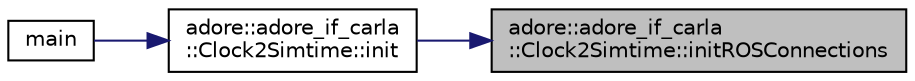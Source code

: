 digraph "adore::adore_if_carla::Clock2Simtime::initROSConnections"
{
 // LATEX_PDF_SIZE
  edge [fontname="Helvetica",fontsize="10",labelfontname="Helvetica",labelfontsize="10"];
  node [fontname="Helvetica",fontsize="10",shape=record];
  rankdir="RL";
  Node1 [label="adore::adore_if_carla\l::Clock2Simtime::initROSConnections",height=0.2,width=0.4,color="black", fillcolor="grey75", style="filled", fontcolor="black",tooltip=" "];
  Node1 -> Node2 [dir="back",color="midnightblue",fontsize="10",style="solid",fontname="Helvetica"];
  Node2 [label="adore::adore_if_carla\l::Clock2Simtime::init",height=0.2,width=0.4,color="black", fillcolor="white", style="filled",URL="$classadore_1_1adore__if__carla_1_1Clock2Simtime.html#afa29c4b7c7f68fcc4797257c0407bc44",tooltip=" "];
  Node2 -> Node3 [dir="back",color="midnightblue",fontsize="10",style="solid",fontname="Helvetica"];
  Node3 [label="main",height=0.2,width=0.4,color="black", fillcolor="white", style="filled",URL="$clock2simtime_8cpp.html#a3c04138a5bfe5d72780bb7e82a18e627",tooltip=" "];
}
